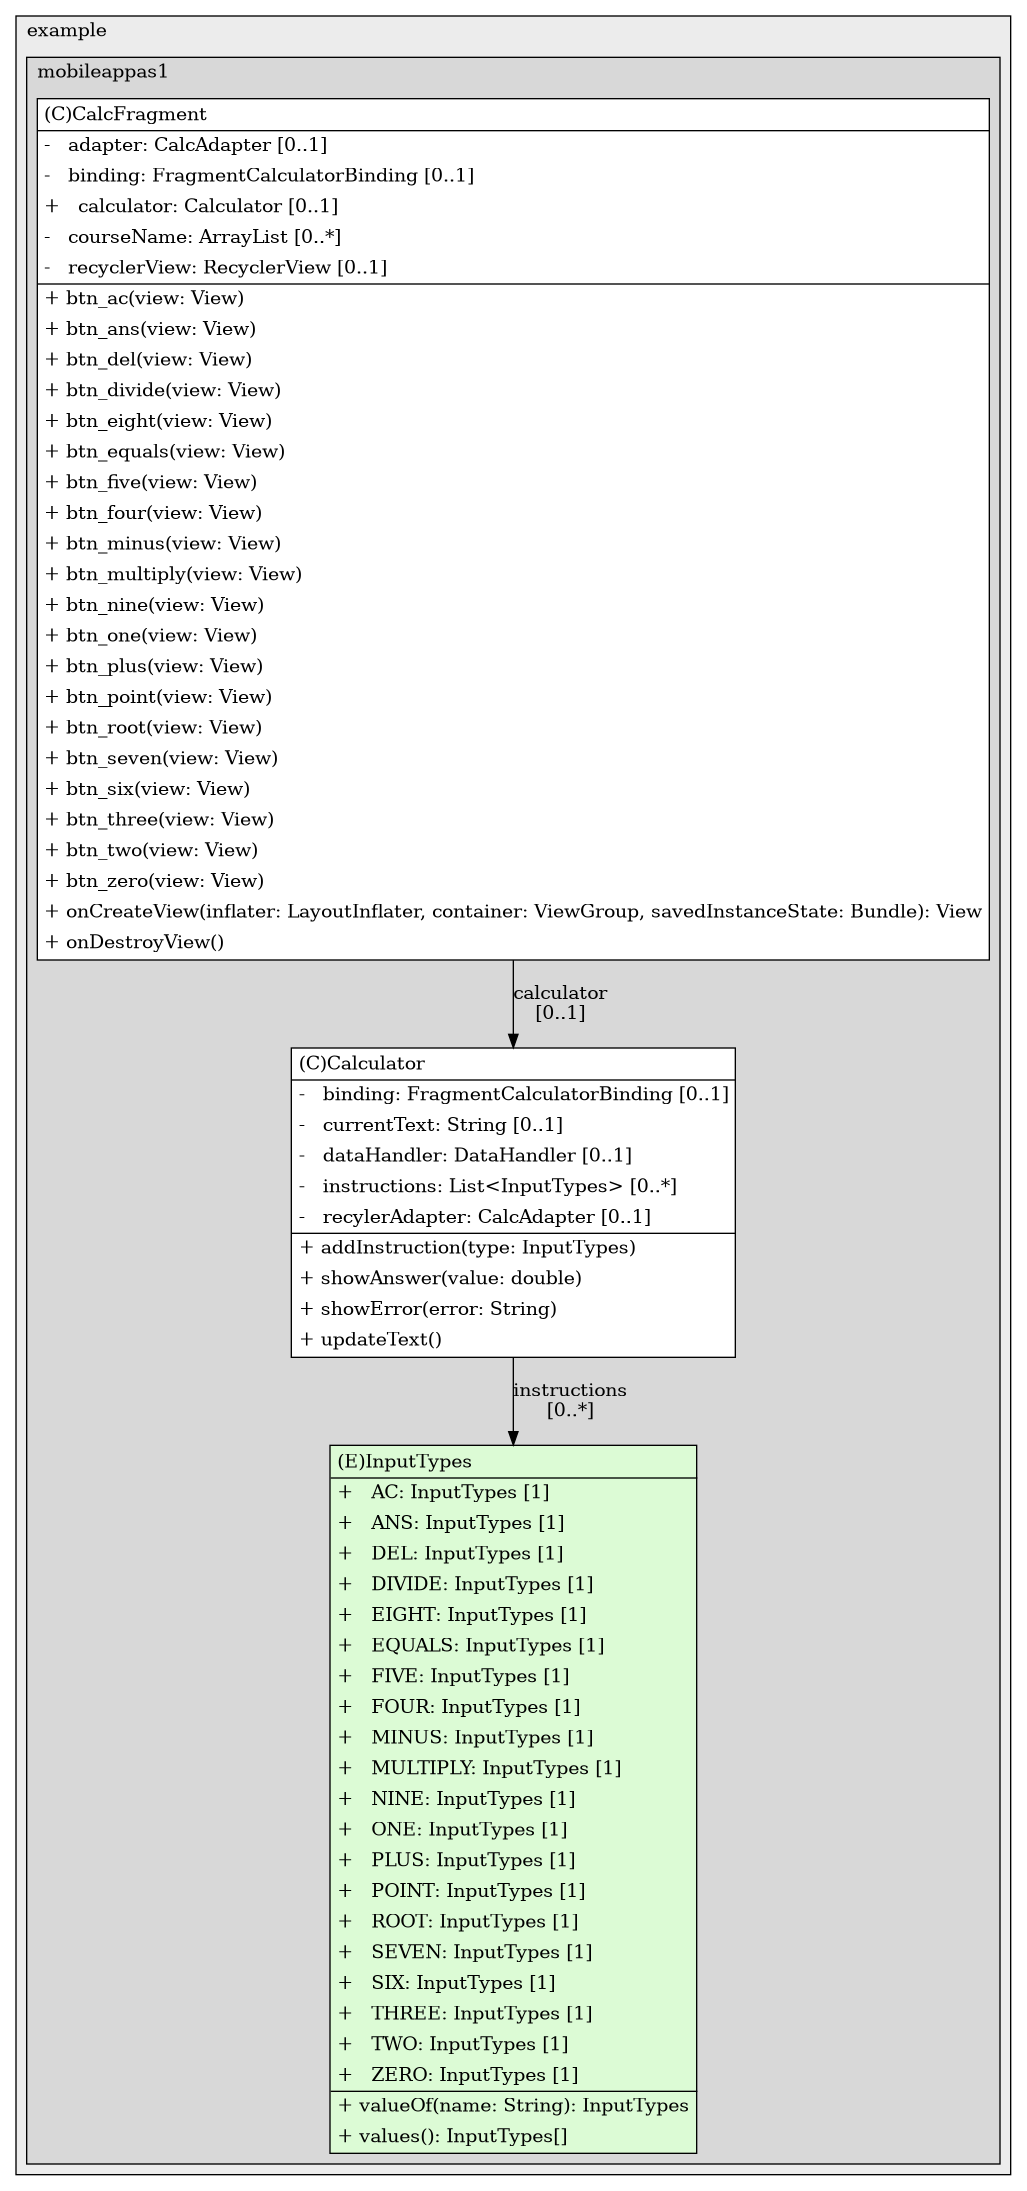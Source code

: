 @startuml

/' diagram meta data start
config=StructureConfiguration;
{
  "projectClassification": {
    "searchMode": "OpenProject", // OpenProject, AllProjects
    "includedProjects": "",
    "pathEndKeywords": "*.impl",
    "isClientPath": "",
    "isClientName": "",
    "isTestPath": "",
    "isTestName": "",
    "isMappingPath": "",
    "isMappingName": "",
    "isDataAccessPath": "",
    "isDataAccessName": "",
    "isDataStructurePath": "",
    "isDataStructureName": "",
    "isInterfaceStructuresPath": "",
    "isInterfaceStructuresName": "",
    "isEntryPointPath": "",
    "isEntryPointName": "",
    "treatFinalFieldsAsMandatory": false
  },
  "graphRestriction": {
    "classPackageExcludeFilter": "",
    "classPackageIncludeFilter": "",
    "classNameExcludeFilter": "",
    "classNameIncludeFilter": "",
    "methodNameExcludeFilter": "",
    "methodNameIncludeFilter": "",
    "removeByInheritance": "", // inheritance/annotation based filtering is done in a second step
    "removeByAnnotation": "",
    "removeByClassPackage": "", // cleanup the graph after inheritance/annotation based filtering is done
    "removeByClassName": "",
    "cutMappings": false,
    "cutEnum": true,
    "cutTests": true,
    "cutClient": true,
    "cutDataAccess": false,
    "cutInterfaceStructures": false,
    "cutDataStructures": false,
    "cutGetterAndSetter": true,
    "cutConstructors": true
  },
  "graphTraversal": {
    "forwardDepth": 6,
    "backwardDepth": 6,
    "classPackageExcludeFilter": "",
    "classPackageIncludeFilter": "",
    "classNameExcludeFilter": "",
    "classNameIncludeFilter": "",
    "methodNameExcludeFilter": "",
    "methodNameIncludeFilter": "",
    "hideMappings": false,
    "hideDataStructures": false,
    "hidePrivateMethods": true,
    "hideInterfaceCalls": true, // indirection: implementation -> interface (is hidden) -> implementation
    "onlyShowApplicationEntryPoints": false, // root node is included
    "useMethodCallsForStructureDiagram": "ForwardOnly" // ForwardOnly, BothDirections, No
  },
  "details": {
    "aggregation": "GroupByClass", // ByClass, GroupByClass, None
    "showClassGenericTypes": true,
    "showMethods": true,
    "showMethodParameterNames": true,
    "showMethodParameterTypes": true,
    "showMethodReturnType": true,
    "showPackageLevels": 2,
    "showDetailedClassStructure": true
  },
  "rootClass": "com.example.mobileappas1.ui.Calc.InputTypes",
  "extensionCallbackMethod": "" // qualified.class.name#methodName - signature: public static String method(String)
}
diagram meta data end '/



digraph g {
    rankdir="TB"
    splines=polyline
    

'nodes 
subgraph cluster_1322970774 { 
   	label=example
	labeljust=l
	fillcolor="#ececec"
	style=filled
   
   subgraph cluster_1233910364 { 
   	label=mobileappas1
	labeljust=l
	fillcolor="#d8d8d8"
	style=filled
   
   CalcFragment1399976082[
	label=<<TABLE BORDER="1" CELLBORDER="0" CELLPADDING="4" CELLSPACING="0">
<TR><TD ALIGN="LEFT" >(C)CalcFragment</TD></TR>
<HR/>
<TR><TD ALIGN="LEFT" >-   adapter: CalcAdapter [0..1]</TD></TR>
<TR><TD ALIGN="LEFT" >-   binding: FragmentCalculatorBinding [0..1]</TD></TR>
<TR><TD ALIGN="LEFT" >+   calculator: Calculator [0..1]</TD></TR>
<TR><TD ALIGN="LEFT" >-   courseName: ArrayList [0..*]</TD></TR>
<TR><TD ALIGN="LEFT" >-   recyclerView: RecyclerView [0..1]</TD></TR>
<HR/>
<TR><TD ALIGN="LEFT" >+ btn_ac(view: View)</TD></TR>
<TR><TD ALIGN="LEFT" >+ btn_ans(view: View)</TD></TR>
<TR><TD ALIGN="LEFT" >+ btn_del(view: View)</TD></TR>
<TR><TD ALIGN="LEFT" >+ btn_divide(view: View)</TD></TR>
<TR><TD ALIGN="LEFT" >+ btn_eight(view: View)</TD></TR>
<TR><TD ALIGN="LEFT" >+ btn_equals(view: View)</TD></TR>
<TR><TD ALIGN="LEFT" >+ btn_five(view: View)</TD></TR>
<TR><TD ALIGN="LEFT" >+ btn_four(view: View)</TD></TR>
<TR><TD ALIGN="LEFT" >+ btn_minus(view: View)</TD></TR>
<TR><TD ALIGN="LEFT" >+ btn_multiply(view: View)</TD></TR>
<TR><TD ALIGN="LEFT" >+ btn_nine(view: View)</TD></TR>
<TR><TD ALIGN="LEFT" >+ btn_one(view: View)</TD></TR>
<TR><TD ALIGN="LEFT" >+ btn_plus(view: View)</TD></TR>
<TR><TD ALIGN="LEFT" >+ btn_point(view: View)</TD></TR>
<TR><TD ALIGN="LEFT" >+ btn_root(view: View)</TD></TR>
<TR><TD ALIGN="LEFT" >+ btn_seven(view: View)</TD></TR>
<TR><TD ALIGN="LEFT" >+ btn_six(view: View)</TD></TR>
<TR><TD ALIGN="LEFT" >+ btn_three(view: View)</TD></TR>
<TR><TD ALIGN="LEFT" >+ btn_two(view: View)</TD></TR>
<TR><TD ALIGN="LEFT" >+ btn_zero(view: View)</TD></TR>
<TR><TD ALIGN="LEFT" >+ onCreateView(inflater: LayoutInflater, container: ViewGroup, savedInstanceState: Bundle): View</TD></TR>
<TR><TD ALIGN="LEFT" >+ onDestroyView()</TD></TR>
</TABLE>>
	style=filled
	margin=0
	shape=plaintext
	fillcolor="#FFFFFF"
];

Calculator1399976082[
	label=<<TABLE BORDER="1" CELLBORDER="0" CELLPADDING="4" CELLSPACING="0">
<TR><TD ALIGN="LEFT" >(C)Calculator</TD></TR>
<HR/>
<TR><TD ALIGN="LEFT" >-   binding: FragmentCalculatorBinding [0..1]</TD></TR>
<TR><TD ALIGN="LEFT" >-   currentText: String [0..1]</TD></TR>
<TR><TD ALIGN="LEFT" >-   dataHandler: DataHandler [0..1]</TD></TR>
<TR><TD ALIGN="LEFT" >-   instructions: List&lt;InputTypes&gt; [0..*]</TD></TR>
<TR><TD ALIGN="LEFT" >-   recylerAdapter: CalcAdapter [0..1]</TD></TR>
<HR/>
<TR><TD ALIGN="LEFT" >+ addInstruction(type: InputTypes)</TD></TR>
<TR><TD ALIGN="LEFT" >+ showAnswer(value: double)</TD></TR>
<TR><TD ALIGN="LEFT" >+ showError(error: String)</TD></TR>
<TR><TD ALIGN="LEFT" >+ updateText()</TD></TR>
</TABLE>>
	style=filled
	margin=0
	shape=plaintext
	fillcolor="#FFFFFF"
];

InputTypes1399976082[
	label=<<TABLE BORDER="1" CELLBORDER="0" CELLPADDING="4" CELLSPACING="0">
<TR><TD ALIGN="LEFT" >(E)InputTypes</TD></TR>
<HR/>
<TR><TD ALIGN="LEFT" >+   AC: InputTypes [1]</TD></TR>
<TR><TD ALIGN="LEFT" >+   ANS: InputTypes [1]</TD></TR>
<TR><TD ALIGN="LEFT" >+   DEL: InputTypes [1]</TD></TR>
<TR><TD ALIGN="LEFT" >+   DIVIDE: InputTypes [1]</TD></TR>
<TR><TD ALIGN="LEFT" >+   EIGHT: InputTypes [1]</TD></TR>
<TR><TD ALIGN="LEFT" >+   EQUALS: InputTypes [1]</TD></TR>
<TR><TD ALIGN="LEFT" >+   FIVE: InputTypes [1]</TD></TR>
<TR><TD ALIGN="LEFT" >+   FOUR: InputTypes [1]</TD></TR>
<TR><TD ALIGN="LEFT" >+   MINUS: InputTypes [1]</TD></TR>
<TR><TD ALIGN="LEFT" >+   MULTIPLY: InputTypes [1]</TD></TR>
<TR><TD ALIGN="LEFT" >+   NINE: InputTypes [1]</TD></TR>
<TR><TD ALIGN="LEFT" >+   ONE: InputTypes [1]</TD></TR>
<TR><TD ALIGN="LEFT" >+   PLUS: InputTypes [1]</TD></TR>
<TR><TD ALIGN="LEFT" >+   POINT: InputTypes [1]</TD></TR>
<TR><TD ALIGN="LEFT" >+   ROOT: InputTypes [1]</TD></TR>
<TR><TD ALIGN="LEFT" >+   SEVEN: InputTypes [1]</TD></TR>
<TR><TD ALIGN="LEFT" >+   SIX: InputTypes [1]</TD></TR>
<TR><TD ALIGN="LEFT" >+   THREE: InputTypes [1]</TD></TR>
<TR><TD ALIGN="LEFT" >+   TWO: InputTypes [1]</TD></TR>
<TR><TD ALIGN="LEFT" >+   ZERO: InputTypes [1]</TD></TR>
<HR/>
<TR><TD ALIGN="LEFT" >+ valueOf(name: String): InputTypes</TD></TR>
<TR><TD ALIGN="LEFT" >+ values(): InputTypes[]</TD></TR>
</TABLE>>
	style=filled
	margin=0
	shape=plaintext
	fillcolor="#DCFBD5"
];
} 
} 

'edges    
CalcFragment1399976082 -> Calculator1399976082[label="calculator
[0..1]"];
Calculator1399976082 -> InputTypes1399976082[label="instructions
[0..*]"];
    
}
@enduml